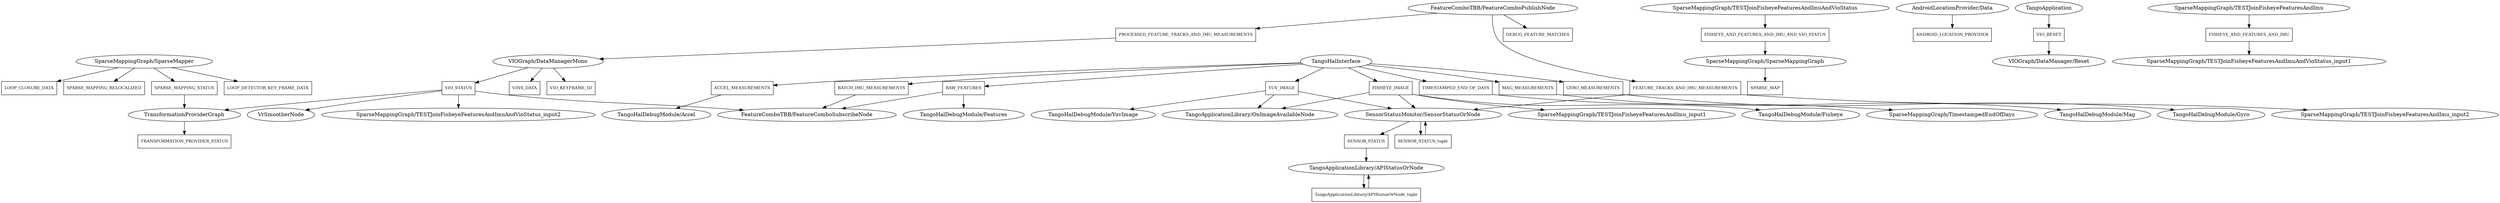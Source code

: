 digraph NamedChannelGraph {
0 -> 1;
0 -> 2;
3 -> 4;
5 -> 6;
7 -> 8;
8 -> 9;
8 -> 10;
8 -> 11;
7 -> 12;
12 -> 13;
12 -> 9;
12 -> 14;
12 -> 11;
7 -> 15;
15 -> 16;
15 -> 17;
7 -> 18;
18 -> 19;
20 -> 21;
7 -> 22;
22 -> 23;
7 -> 24;
24 -> 17;
20 -> 25;
25 -> 26;
7 -> 27;
27 -> 28;
26 -> 29;
30 -> 31;
32 -> 33;
33 -> 3;
11 -> 34;
34 -> 11;
11 -> 35;
35 -> 36;
7 -> 37;
37 -> 38;
20 -> 39;
39 -> 40;
39 -> 11;
26 -> 41;
41 -> 42;
41 -> 43;
41 -> 30;
41 -> 17;
44 -> 45;
45 -> 46;
26 -> 47;
36 -> 48;
48 -> 36;
0 -> 49;
49 -> 30;
0 -> 50;
51 -> 52;
52 -> 53;
5 [label="AndroidLocationProvider/Data" fontsize=14];
20 [label="FeatureComboTBB/FeatureComboPublishNode" fontsize=14];
17 [label="FeatureComboTBB/FeatureComboSubscribeNode" fontsize=14];
11 [label="SensorStatusMonitor/SensorStatusOrNode" fontsize=14];
0 [label="SparseMappingGraph/SparseMapper" fontsize=14];
3 [label="SparseMappingGraph/SparseMappingGraph" fontsize=14];
51 [label="SparseMappingGraph/TESTJoinFisheyeFeaturesAndImu" fontsize=14];
32 [label="SparseMappingGraph/TESTJoinFisheyeFeaturesAndImuAndVioStatus" fontsize=14];
53 [label="SparseMappingGraph/TESTJoinFisheyeFeaturesAndImuAndVioStatus_input1" fontsize=14];
42 [label="SparseMappingGraph/TESTJoinFisheyeFeaturesAndImuAndVioStatus_input2" fontsize=14];
13 [label="SparseMappingGraph/TESTJoinFisheyeFeaturesAndImu_input1" fontsize=14];
40 [label="SparseMappingGraph/TESTJoinFisheyeFeaturesAndImu_input2" fontsize=14];
19 [label="SparseMappingGraph/TimestampedEndOfDays" fontsize=14];
44 [label="TangoApplication" fontsize=14];
36 [label="TangoApplicationLibrary/APIStatusOrNode" fontsize=14];
9 [label="TangoApplicationLibrary/OnImageAvailableNode" fontsize=14];
38 [label="TangoHalDebugModule/Accel" fontsize=14];
16 [label="TangoHalDebugModule/Features" fontsize=14];
14 [label="TangoHalDebugModule/Fisheye" fontsize=14];
28 [label="TangoHalDebugModule/Gyro" fontsize=14];
23 [label="TangoHalDebugModule/Mag" fontsize=14];
10 [label="TangoHalDebugModule/YuvImage" fontsize=14];
7 [label="TangoHalInterface" fontsize=14];
30 [label="TransformationProviderGraph" fontsize=14];
46 [label="VIOGraph/DataManager/Reset" fontsize=14];
26 [label="VIOGraph/DataManagerMono" fontsize=14];
43 [label="VrSmootherNode" fontsize=14];
37 [label="ACCEL_MEASUREMENTS" shape=box fontsize=11];
6 [label="ANDROID_LOCATION_PROVIDER" shape=box fontsize=11];
24 [label="BATCH_IMU_MEASUREMENTS" shape=box fontsize=11];
21 [label="DEBUG_FEATURE_MATCHES" shape=box fontsize=11];
39 [label="FEATURE_TRACKS_AND_IMU_MEASUREMENTS" shape=box fontsize=11];
52 [label="FISHEYE_AND_FEATURES_AND_IMU" shape=box fontsize=11];
33 [label="FISHEYE_AND_FEATURES_AND_IMU_AND_VIO_STATUS" shape=box fontsize=11];
12 [label="FISHEYE_IMAGE" shape=box fontsize=11];
27 [label="GYRO_MEASUREMENTS" shape=box fontsize=11];
1 [label="LOOP_CLOSURE_DATA" shape=box fontsize=11];
50 [label="LOOP_DETECTOR_KEY_FRAME_DATA" shape=box fontsize=11];
22 [label="MAG_MEASUREMENTS" shape=box fontsize=11];
25 [label="PROCESSED_FEATURE_TRACKS_AND_IMU_MEASUREMENTS" shape=box fontsize=11];
15 [label="RAW_FEATURES" shape=box fontsize=11];
35 [label="SENSOR_STATUS" shape=box fontsize=11];
34 [label="SENSOR_STATUS_tuple" shape=box fontsize=11];
4 [label="SPARSE_MAP" shape=box fontsize=11];
2 [label="SPARSE_MAPPING_RELOCALIZED" shape=box fontsize=11];
49 [label="SPARSE_MAPPING_STATUS" shape=box fontsize=11];
18 [label="TIMESTAMPED_END_OF_DAYS" shape=box fontsize=11];
31 [label="TRANSFORMATION_PROVIDER_STATUS" shape=box fontsize=11];
48 [label="TangoApplicationLibrary/APIStatusOrNode_tuple" shape=box fontsize=11];
29 [label="VINS_DATA" shape=box fontsize=11];
47 [label="VIO_KEYFRAME_ID" shape=box fontsize=11];
45 [label="VIO_RESET" shape=box fontsize=11];
41 [label="VIO_STATUS" shape=box fontsize=11];
8 [label="YUV_IMAGE" shape=box fontsize=11];
}
